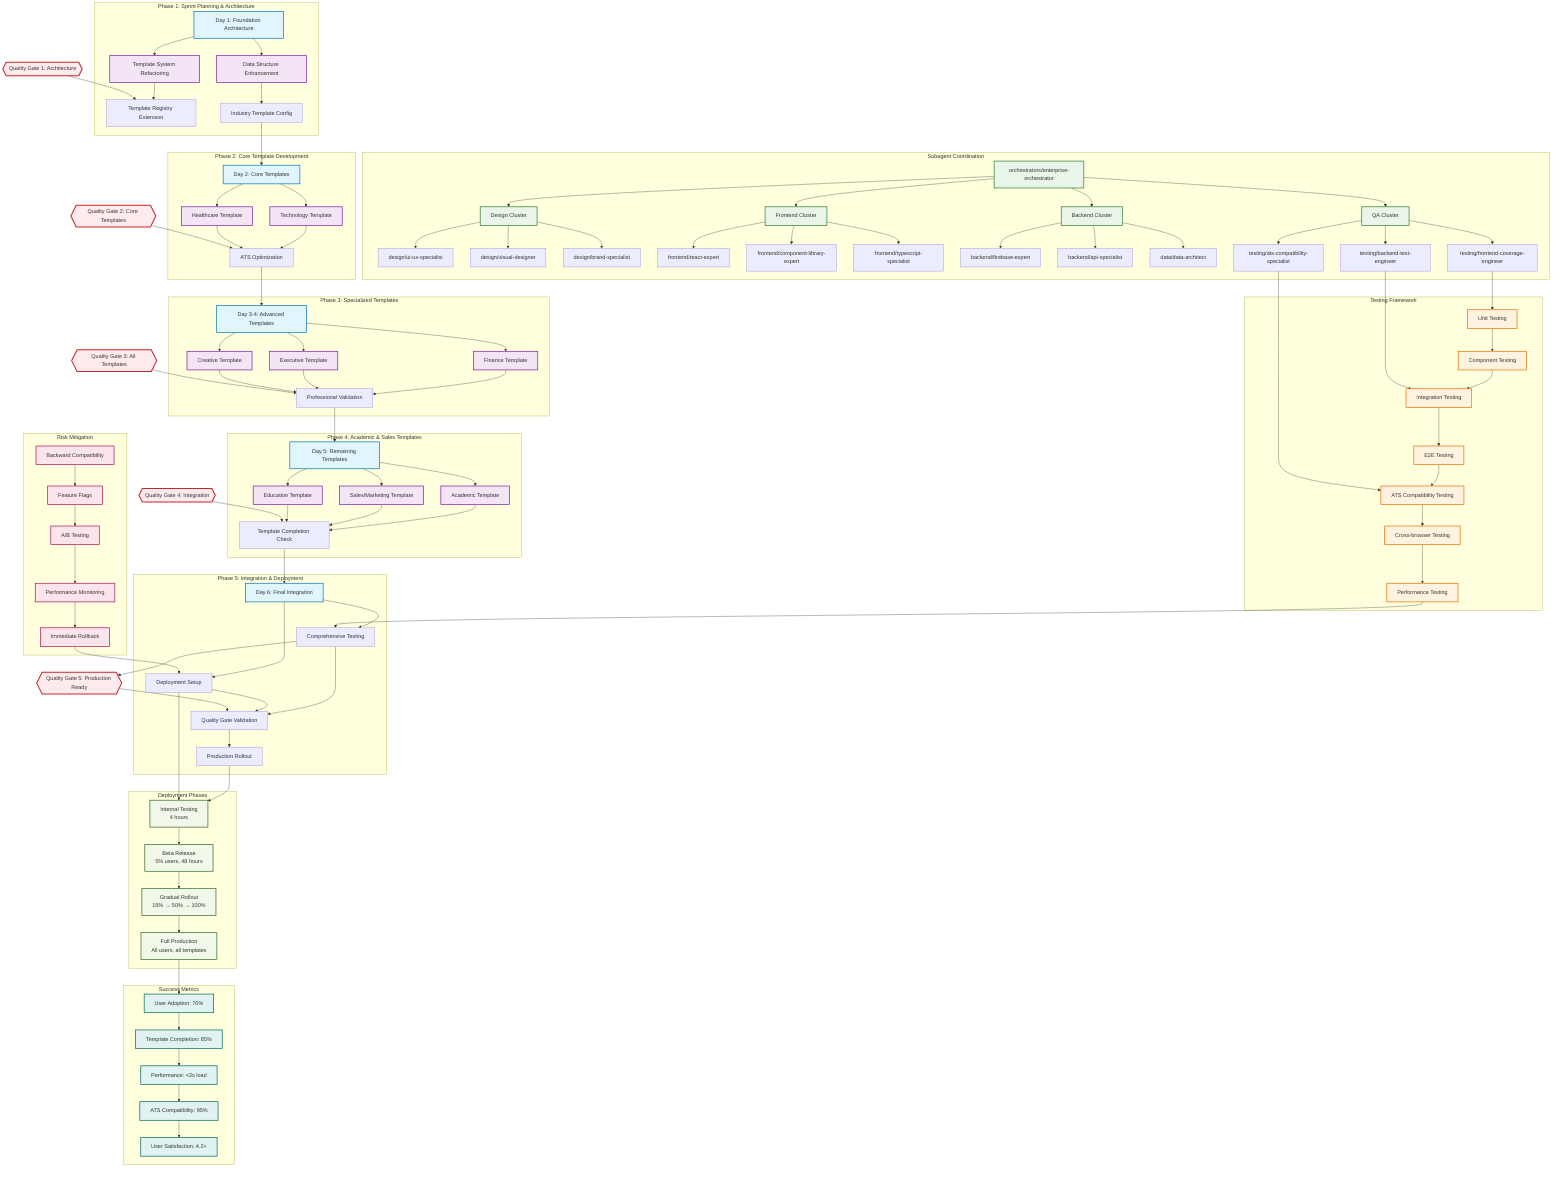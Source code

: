graph TB
    %% Professional CV Template Implementation Flow
    %% This diagram illustrates the 6-day sprint methodology with subagent orchestration
    
    subgraph "Phase 1: Sprint Planning & Architecture"
        A1[Day 1: Foundation Architecture] --> A2[Template System Refactoring]
        A1 --> A3[Data Structure Enhancement]
        A2 --> A4[Template Registry Extension]
        A3 --> A5[Industry Template Config]
    end
    
    subgraph "Phase 2: Core Template Development"
        B1[Day 2: Core Templates] --> B2[Technology Template]
        B1 --> B3[Healthcare Template]
        B2 --> B4[ATS Optimization]
        B3 --> B4
    end
    
    subgraph "Phase 3: Specialized Templates"
        C1[Day 3-4: Advanced Templates] --> C2[Finance Template]
        C1 --> C3[Executive Template]
        C1 --> C4[Creative Template]
        C2 --> C5[Professional Validation]
        C3 --> C5
        C4 --> C5
    end
    
    subgraph "Phase 4: Academic & Sales Templates"
        D1[Day 5: Remaining Templates] --> D2[Academic Template]
        D1 --> D3[Sales/Marketing Template]
        D1 --> D4[Education Template]
        D2 --> D5[Template Completion Check]
        D3 --> D5
        D4 --> D5
    end
    
    subgraph "Phase 5: Integration & Deployment"
        E1[Day 6: Final Integration] --> E2[Comprehensive Testing]
        E1 --> E3[Deployment Setup]
        E2 --> E4[Quality Gate Validation]
        E3 --> E4
        E4 --> E5[Production Rollout]
    end
    
    %% Subagent Orchestration Layer
    subgraph "Subagent Coordination"
        direction LR
        SA1[orchestrators/enterprise-orchestrator] --> SA2[Design Cluster]
        SA1 --> SA3[Frontend Cluster]
        SA1 --> SA4[Backend Cluster]
        SA1 --> SA5[QA Cluster]
        
        SA2 --> SA6[design/ui-ux-specialist]
        SA2 --> SA7[design/visual-designer]
        SA2 --> SA8[design/brand-specialist]
        
        SA3 --> SA9[frontend/react-expert]
        SA3 --> SA10[frontend/component-library-expert]
        SA3 --> SA11[frontend/typescript-specialist]
        
        SA4 --> SA12[backend/firebase-expert]
        SA4 --> SA13[backend/api-specialist]
        SA4 --> SA14[data/data-architect]
        
        SA5 --> SA15[testing/frontend-coverage-engineer]
        SA5 --> SA16[testing/backend-test-engineer]
        SA5 --> SA17[testing/ats-compatibility-specialist]
    end
    
    %% Quality Gates
    QG1{{Quality Gate 1: Architecture}} --> A4
    QG2{{Quality Gate 2: Core Templates}} --> B4
    QG3{{Quality Gate 3: All Templates}} --> C5
    QG4{{Quality Gate 4: Integration}} --> D5
    QG5{{Quality Gate 5: Production Ready}} --> E4
    
    %% Testing Strategy
    subgraph "Testing Framework"
        T1[Unit Testing] --> T2[Component Testing]
        T2 --> T3[Integration Testing]
        T3 --> T4[E2E Testing]
        T4 --> T5[ATS Compatibility Testing]
        T5 --> T6[Cross-browser Testing]
        T6 --> T7[Performance Testing]
    end
    
    %% Rollout Strategy
    subgraph "Deployment Phases"
        R1[Internal Testing<br/>4 hours] --> R2[Beta Release<br/>5% users, 48 hours]
        R2 --> R3[Gradual Rollout<br/>15% → 50% → 100%]
        R3 --> R4[Full Production<br/>All users, all templates]
    end
    
    %% Risk Management
    subgraph "Risk Mitigation"
        RM1[Backward Compatibility] --> RM2[Feature Flags]
        RM2 --> RM3[A/B Testing]
        RM3 --> RM4[Performance Monitoring]
        RM4 --> RM5[Immediate Rollback]
    end
    
    %% Success Metrics
    subgraph "Success Metrics"
        SM1[User Adoption: 70%] --> SM2[Template Completion: 85%]
        SM2 --> SM3[Performance: <2s load]
        SM3 --> SM4[ATS Compatibility: 95%]
        SM4 --> SM5[User Satisfaction: 4.2+]
    end
    
    %% Flow Connections
    A5 --> B1
    B4 --> C1
    C5 --> D1
    D5 --> E1
    E5 --> R1
    R4 --> SM1
    
    %% Testing Integration
    T7 --> E2
    E2 --> QG5
    
    %% Risk Integration
    RM5 --> E3
    E3 --> R1
    
    %% Subagent Integration
    SA17 --> T5
    SA15 --> T1
    SA16 --> T3
    
    %% Styling
    classDef phaseBox fill:#e1f5fe,stroke:#0277bd,stroke-width:2px
    classDef templateBox fill:#f3e5f5,stroke:#7b1fa2,stroke-width:2px
    classDef subagentBox fill:#e8f5e8,stroke:#2e7d32,stroke-width:2px
    classDef testingBox fill:#fff3e0,stroke:#ef6c00,stroke-width:2px
    classDef qualityGate fill:#ffebee,stroke:#c62828,stroke-width:3px
    classDef deployBox fill:#f1f8e9,stroke:#33691e,stroke-width:2px
    classDef riskBox fill:#fce4ec,stroke:#ad1457,stroke-width:2px
    classDef metricsBox fill:#e0f2f1,stroke:#00695c,stroke-width:2px
    
    class A1,B1,C1,D1,E1 phaseBox
    class A2,A3,B2,B3,C2,C3,C4,D2,D3,D4 templateBox
    class SA1,SA2,SA3,SA4,SA5 subagentBox
    class T1,T2,T3,T4,T5,T6,T7 testingBox
    class QG1,QG2,QG3,QG4,QG5 qualityGate
    class R1,R2,R3,R4 deployBox
    class RM1,RM2,RM3,RM4,RM5 riskBox
    class SM1,SM2,SM3,SM4,SM5 metricsBox